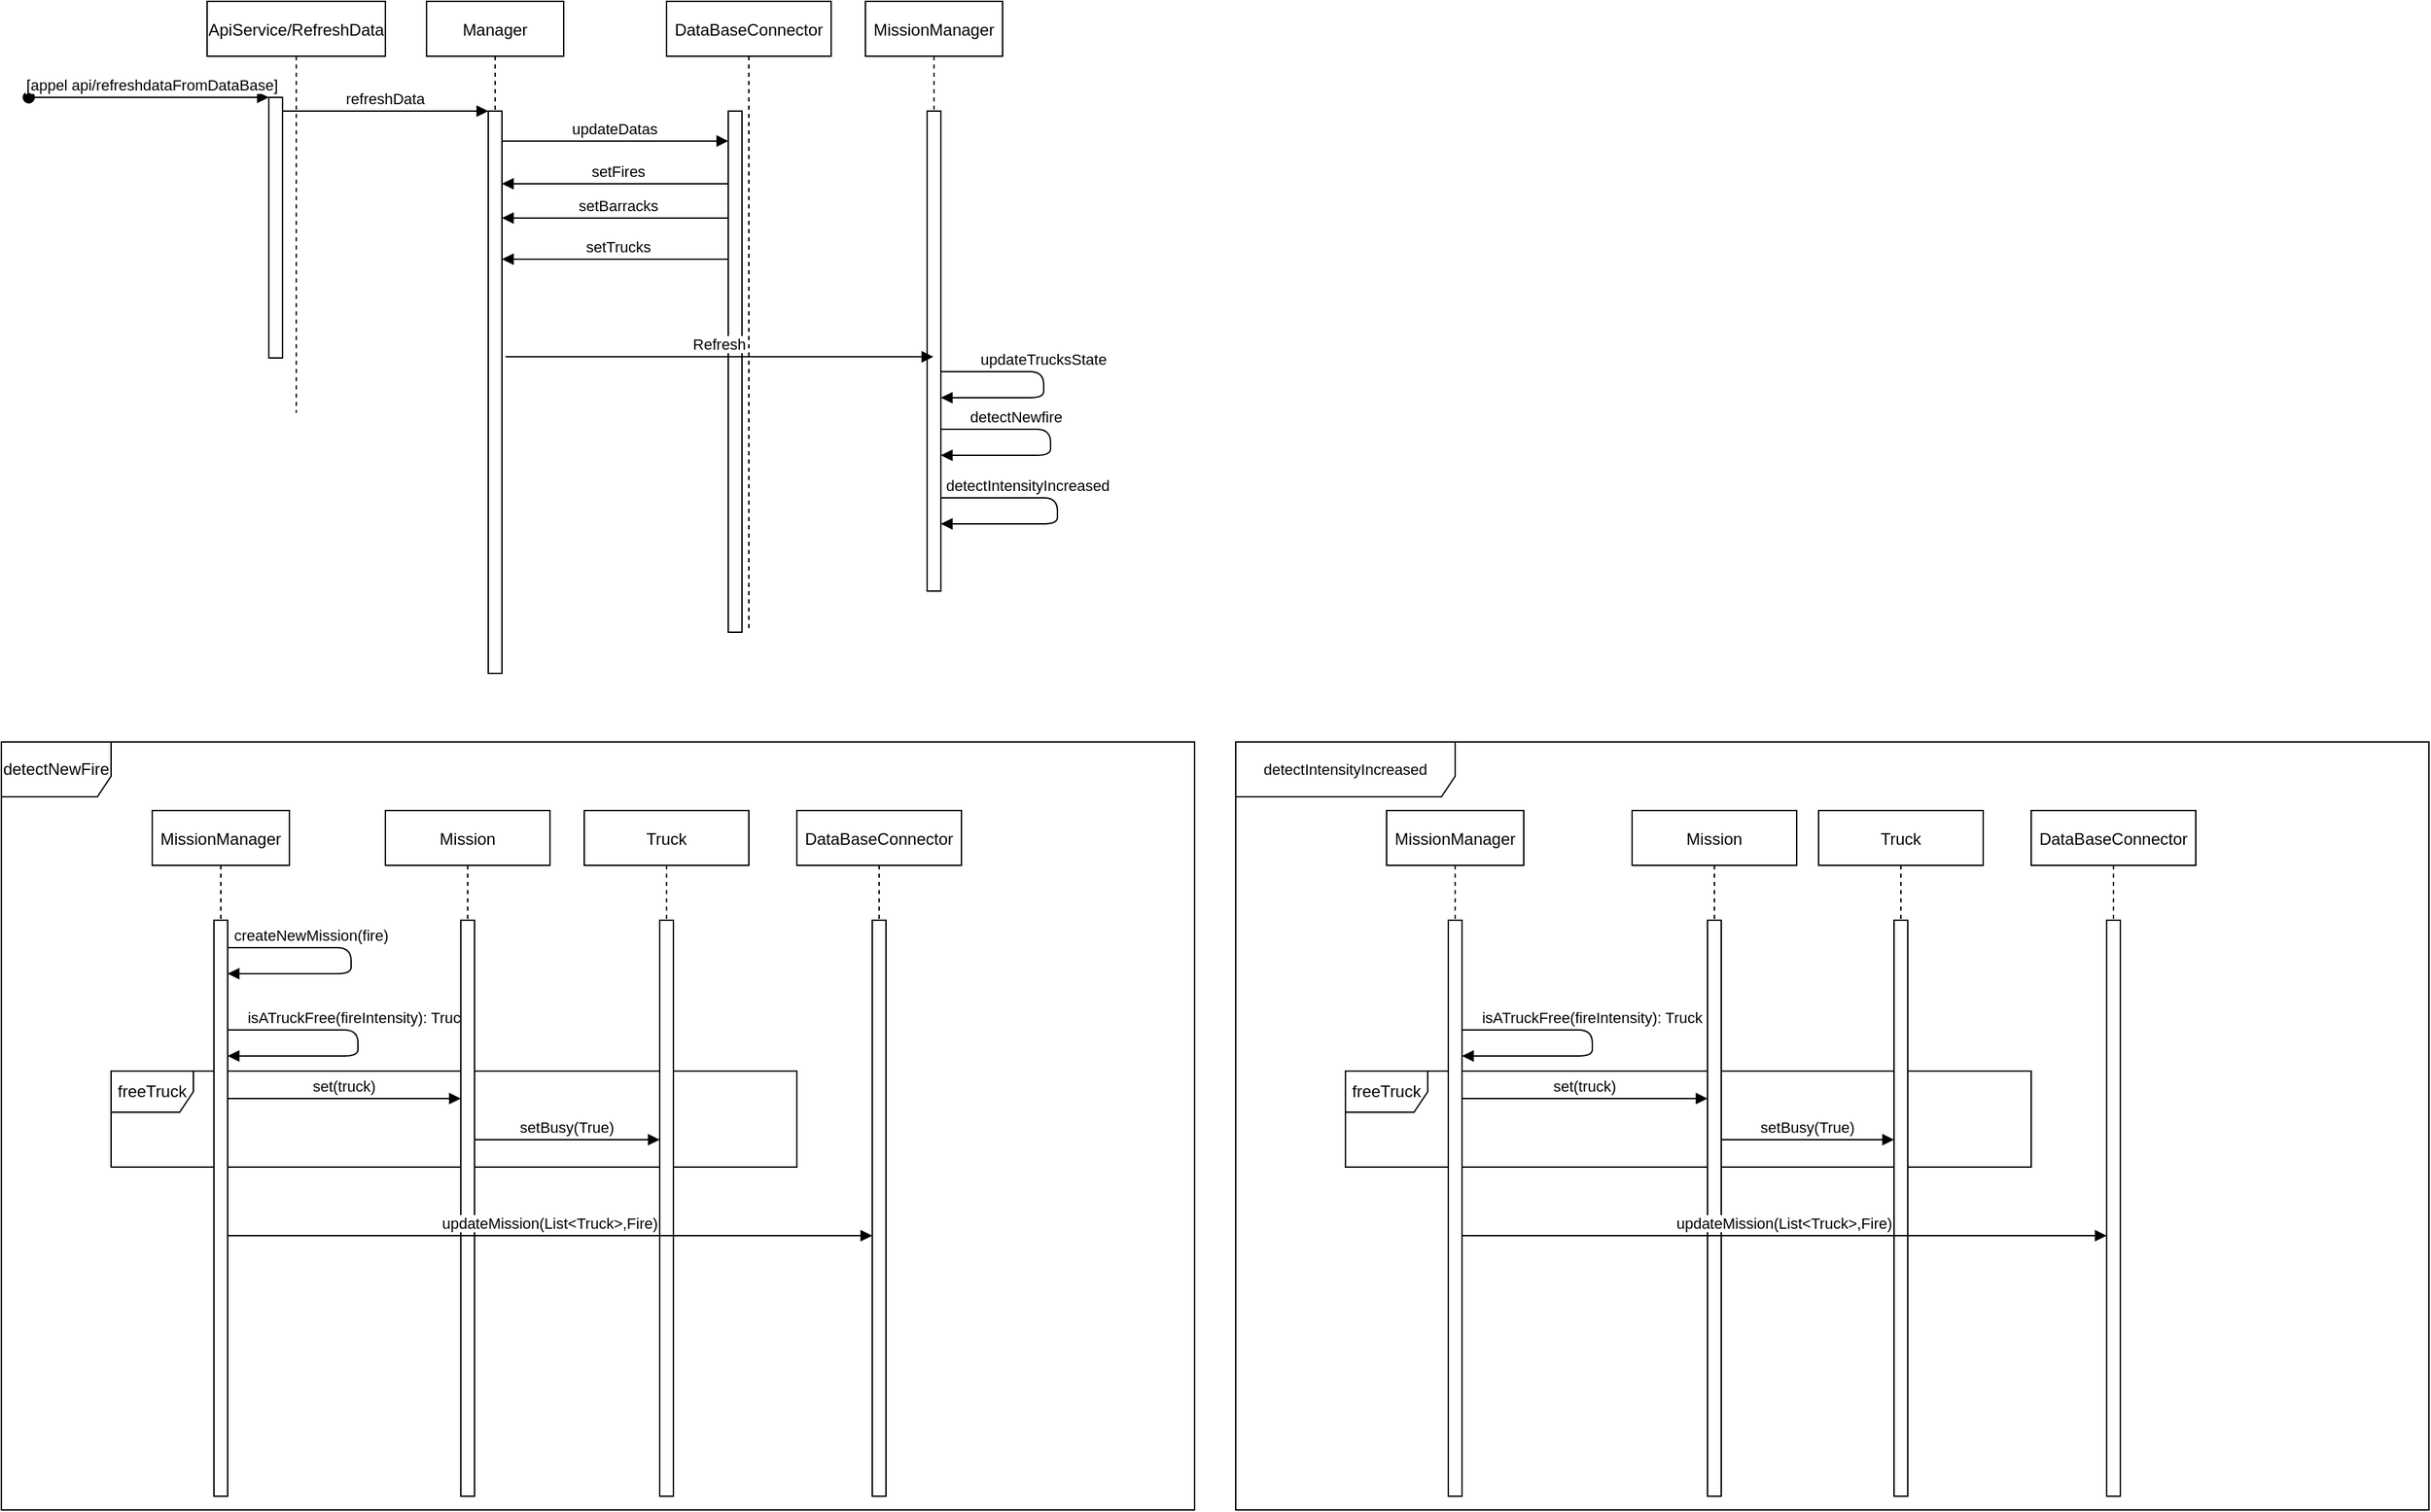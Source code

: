 <mxfile version="14.0.4" type="github">
  <diagram id="kgpKYQtTHZ0yAKxKKP6v" name="Page-1">
    <mxGraphModel dx="2528" dy="914" grid="1" gridSize="10" guides="1" tooltips="1" connect="1" arrows="1" fold="1" page="1" pageScale="1" pageWidth="850" pageHeight="1100" math="0" shadow="0">
      <root>
        <mxCell id="0" />
        <mxCell id="1" parent="0" />
        <mxCell id="GZD4Xb3dl9BsiS5UBGIe-11" value="detectNewFire" style="shape=umlFrame;whiteSpace=wrap;html=1;width=80;height=40;" vertex="1" parent="1">
          <mxGeometry x="-60" y="620" width="870" height="560" as="geometry" />
        </mxCell>
        <mxCell id="GZD4Xb3dl9BsiS5UBGIe-26" value="freeTruck" style="shape=umlFrame;whiteSpace=wrap;html=1;" vertex="1" parent="1">
          <mxGeometry x="20" y="860" width="500" height="70" as="geometry" />
        </mxCell>
        <mxCell id="3nuBFxr9cyL0pnOWT2aG-1" value="ApiService/RefreshData" style="shape=umlLifeline;perimeter=lifelinePerimeter;container=1;collapsible=0;recursiveResize=0;rounded=0;shadow=0;strokeWidth=1;" parent="1" vertex="1">
          <mxGeometry x="90" y="80" width="130" height="300" as="geometry" />
        </mxCell>
        <mxCell id="3nuBFxr9cyL0pnOWT2aG-2" value="" style="points=[];perimeter=orthogonalPerimeter;rounded=0;shadow=0;strokeWidth=1;" parent="3nuBFxr9cyL0pnOWT2aG-1" vertex="1">
          <mxGeometry x="45" y="70" width="10" height="190" as="geometry" />
        </mxCell>
        <mxCell id="3nuBFxr9cyL0pnOWT2aG-3" value="[appel api/refreshdataFromDataBase]" style="verticalAlign=bottom;startArrow=oval;endArrow=block;startSize=8;shadow=0;strokeWidth=1;" parent="3nuBFxr9cyL0pnOWT2aG-1" target="3nuBFxr9cyL0pnOWT2aG-2" edge="1">
          <mxGeometry x="0.029" relative="1" as="geometry">
            <mxPoint x="-130" y="70" as="sourcePoint" />
            <mxPoint as="offset" />
          </mxGeometry>
        </mxCell>
        <mxCell id="3nuBFxr9cyL0pnOWT2aG-5" value="Manager" style="shape=umlLifeline;perimeter=lifelinePerimeter;container=1;collapsible=0;recursiveResize=0;rounded=0;shadow=0;strokeWidth=1;" parent="1" vertex="1">
          <mxGeometry x="250" y="80" width="100" height="490" as="geometry" />
        </mxCell>
        <mxCell id="3nuBFxr9cyL0pnOWT2aG-6" value="" style="points=[];perimeter=orthogonalPerimeter;rounded=0;shadow=0;strokeWidth=1;" parent="3nuBFxr9cyL0pnOWT2aG-5" vertex="1">
          <mxGeometry x="45" y="80" width="10" height="410" as="geometry" />
        </mxCell>
        <mxCell id="3nuBFxr9cyL0pnOWT2aG-8" value="refreshData" style="verticalAlign=bottom;endArrow=block;entryX=0;entryY=0;shadow=0;strokeWidth=1;" parent="1" source="3nuBFxr9cyL0pnOWT2aG-2" target="3nuBFxr9cyL0pnOWT2aG-6" edge="1">
          <mxGeometry relative="1" as="geometry">
            <mxPoint x="275" y="160" as="sourcePoint" />
          </mxGeometry>
        </mxCell>
        <mxCell id="DopvcjN36Z4AIwr0QMlW-1" value="DataBaseConnector" style="shape=umlLifeline;perimeter=lifelinePerimeter;container=1;collapsible=0;recursiveResize=0;rounded=0;shadow=0;strokeWidth=1;" parent="1" vertex="1">
          <mxGeometry x="425" y="80" width="120" height="460" as="geometry" />
        </mxCell>
        <mxCell id="DopvcjN36Z4AIwr0QMlW-2" value="" style="points=[];perimeter=orthogonalPerimeter;rounded=0;shadow=0;strokeWidth=1;" parent="DopvcjN36Z4AIwr0QMlW-1" vertex="1">
          <mxGeometry x="45" y="80" width="10" height="380" as="geometry" />
        </mxCell>
        <mxCell id="DopvcjN36Z4AIwr0QMlW-5" value="updateDatas" style="verticalAlign=bottom;endArrow=block;shadow=0;strokeWidth=1;exitX=0.979;exitY=0.374;exitDx=0;exitDy=0;exitPerimeter=0;" parent="1" edge="1">
          <mxGeometry relative="1" as="geometry">
            <mxPoint x="304.79" y="181.84" as="sourcePoint" />
            <mxPoint x="470" y="181.84" as="targetPoint" />
          </mxGeometry>
        </mxCell>
        <mxCell id="DopvcjN36Z4AIwr0QMlW-16" value="MissionManager" style="shape=umlLifeline;perimeter=lifelinePerimeter;container=1;collapsible=0;recursiveResize=0;rounded=0;shadow=0;strokeWidth=1;" parent="1" vertex="1">
          <mxGeometry x="570" y="80" width="100" height="430" as="geometry" />
        </mxCell>
        <mxCell id="DopvcjN36Z4AIwr0QMlW-17" value="" style="points=[];perimeter=orthogonalPerimeter;rounded=0;shadow=0;strokeWidth=1;" parent="DopvcjN36Z4AIwr0QMlW-16" vertex="1">
          <mxGeometry x="45" y="80" width="10" height="350" as="geometry" />
        </mxCell>
        <mxCell id="GZD4Xb3dl9BsiS5UBGIe-1" value="detectNewfire" style="verticalAlign=bottom;endArrow=block;shadow=0;strokeWidth=1;" edge="1" parent="DopvcjN36Z4AIwr0QMlW-16">
          <mxGeometry x="-0.386" relative="1" as="geometry">
            <mxPoint x="55" y="312" as="sourcePoint" />
            <mxPoint x="55" y="331" as="targetPoint" />
            <Array as="points">
              <mxPoint x="135" y="312" />
              <mxPoint x="135" y="331" />
            </Array>
            <mxPoint as="offset" />
          </mxGeometry>
        </mxCell>
        <mxCell id="GZD4Xb3dl9BsiS5UBGIe-5" value="detectIntensityIncreased" style="verticalAlign=bottom;endArrow=block;shadow=0;strokeWidth=1;" edge="1" parent="DopvcjN36Z4AIwr0QMlW-16">
          <mxGeometry x="-0.33" relative="1" as="geometry">
            <mxPoint x="55" y="362" as="sourcePoint" />
            <mxPoint x="55" y="381" as="targetPoint" />
            <Array as="points">
              <mxPoint x="140" y="362" />
              <mxPoint x="140" y="381" />
            </Array>
            <mxPoint as="offset" />
          </mxGeometry>
        </mxCell>
        <mxCell id="GZD4Xb3dl9BsiS5UBGIe-30" value="updateTrucksState" style="verticalAlign=bottom;endArrow=block;shadow=0;strokeWidth=1;" edge="1" parent="DopvcjN36Z4AIwr0QMlW-16" source="DopvcjN36Z4AIwr0QMlW-17" target="DopvcjN36Z4AIwr0QMlW-17">
          <mxGeometry x="-0.112" relative="1" as="geometry">
            <mxPoint x="50" y="270" as="sourcePoint" />
            <mxPoint x="50" y="289" as="targetPoint" />
            <Array as="points">
              <mxPoint x="130" y="270" />
              <mxPoint x="130" y="289" />
            </Array>
            <mxPoint as="offset" />
          </mxGeometry>
        </mxCell>
        <mxCell id="DopvcjN36Z4AIwr0QMlW-22" value="Refresh" style="verticalAlign=bottom;endArrow=block;shadow=0;strokeWidth=1;exitX=1.257;exitY=0.493;exitDx=0;exitDy=0;exitPerimeter=0;" parent="1" edge="1" target="DopvcjN36Z4AIwr0QMlW-16">
          <mxGeometry relative="1" as="geometry">
            <mxPoint x="307.57" y="339.13" as="sourcePoint" />
            <mxPoint x="565" y="339.13" as="targetPoint" />
          </mxGeometry>
        </mxCell>
        <mxCell id="GZD4Xb3dl9BsiS5UBGIe-2" value="setFires" style="verticalAlign=bottom;endArrow=block;shadow=0;strokeWidth=1;" edge="1" parent="1">
          <mxGeometry x="-0.03" relative="1" as="geometry">
            <mxPoint x="470" y="213" as="sourcePoint" />
            <mxPoint x="305" y="213" as="targetPoint" />
            <mxPoint as="offset" />
          </mxGeometry>
        </mxCell>
        <mxCell id="GZD4Xb3dl9BsiS5UBGIe-3" value="setBarracks" style="verticalAlign=bottom;endArrow=block;shadow=0;strokeWidth=1;fontStyle=0" edge="1" parent="1">
          <mxGeometry x="-0.03" relative="1" as="geometry">
            <mxPoint x="470" y="238" as="sourcePoint" />
            <mxPoint x="305" y="238" as="targetPoint" />
            <mxPoint as="offset" />
          </mxGeometry>
        </mxCell>
        <mxCell id="GZD4Xb3dl9BsiS5UBGIe-4" value="setTrucks" style="verticalAlign=bottom;endArrow=block;shadow=0;strokeWidth=1;fontStyle=0" edge="1" parent="1">
          <mxGeometry x="-0.03" relative="1" as="geometry">
            <mxPoint x="470" y="268" as="sourcePoint" />
            <mxPoint x="305" y="268" as="targetPoint" />
            <mxPoint as="offset" />
          </mxGeometry>
        </mxCell>
        <mxCell id="GZD4Xb3dl9BsiS5UBGIe-12" value="MissionManager" style="shape=umlLifeline;perimeter=lifelinePerimeter;container=1;collapsible=0;recursiveResize=0;rounded=0;shadow=0;strokeWidth=1;" vertex="1" parent="1">
          <mxGeometry x="50" y="670" width="100" height="500" as="geometry" />
        </mxCell>
        <mxCell id="GZD4Xb3dl9BsiS5UBGIe-13" value="" style="points=[];perimeter=orthogonalPerimeter;rounded=0;shadow=0;strokeWidth=1;" vertex="1" parent="GZD4Xb3dl9BsiS5UBGIe-12">
          <mxGeometry x="45" y="80" width="10" height="420" as="geometry" />
        </mxCell>
        <mxCell id="GZD4Xb3dl9BsiS5UBGIe-20" value="createNewMission(fire)" style="verticalAlign=bottom;endArrow=block;shadow=0;strokeWidth=1;" edge="1" parent="GZD4Xb3dl9BsiS5UBGIe-12" source="GZD4Xb3dl9BsiS5UBGIe-13" target="GZD4Xb3dl9BsiS5UBGIe-13">
          <mxGeometry x="-0.386" relative="1" as="geometry">
            <mxPoint x="65" y="100" as="sourcePoint" />
            <mxPoint x="65" y="119" as="targetPoint" />
            <Array as="points">
              <mxPoint x="145" y="100" />
              <mxPoint x="145" y="119" />
            </Array>
            <mxPoint as="offset" />
          </mxGeometry>
        </mxCell>
        <mxCell id="GZD4Xb3dl9BsiS5UBGIe-21" value="isATruckFree(fireIntensity): Truck" style="verticalAlign=bottom;endArrow=block;shadow=0;strokeWidth=1;" edge="1" parent="GZD4Xb3dl9BsiS5UBGIe-12" source="GZD4Xb3dl9BsiS5UBGIe-13" target="GZD4Xb3dl9BsiS5UBGIe-13">
          <mxGeometry x="-0.091" relative="1" as="geometry">
            <mxPoint x="60" y="160" as="sourcePoint" />
            <mxPoint x="60" y="179" as="targetPoint" />
            <Array as="points">
              <mxPoint x="150" y="160" />
              <mxPoint x="150" y="179" />
            </Array>
            <mxPoint as="offset" />
          </mxGeometry>
        </mxCell>
        <mxCell id="GZD4Xb3dl9BsiS5UBGIe-18" value="Truck" style="shape=umlLifeline;perimeter=lifelinePerimeter;container=1;collapsible=0;recursiveResize=0;rounded=0;shadow=0;strokeWidth=1;" vertex="1" parent="1">
          <mxGeometry x="365" y="670" width="120" height="500" as="geometry" />
        </mxCell>
        <mxCell id="GZD4Xb3dl9BsiS5UBGIe-19" value="" style="points=[];perimeter=orthogonalPerimeter;rounded=0;shadow=0;strokeWidth=1;" vertex="1" parent="GZD4Xb3dl9BsiS5UBGIe-18">
          <mxGeometry x="55" y="80" width="10" height="420" as="geometry" />
        </mxCell>
        <mxCell id="GZD4Xb3dl9BsiS5UBGIe-23" value="Mission" style="shape=umlLifeline;perimeter=lifelinePerimeter;container=1;collapsible=0;recursiveResize=0;rounded=0;shadow=0;strokeWidth=1;" vertex="1" parent="1">
          <mxGeometry x="220" y="670" width="120" height="500" as="geometry" />
        </mxCell>
        <mxCell id="GZD4Xb3dl9BsiS5UBGIe-24" value="" style="points=[];perimeter=orthogonalPerimeter;rounded=0;shadow=0;strokeWidth=1;" vertex="1" parent="GZD4Xb3dl9BsiS5UBGIe-23">
          <mxGeometry x="55" y="80" width="10" height="420" as="geometry" />
        </mxCell>
        <mxCell id="GZD4Xb3dl9BsiS5UBGIe-25" value="set(truck)" style="verticalAlign=bottom;endArrow=block;shadow=0;strokeWidth=1;" edge="1" parent="1" source="GZD4Xb3dl9BsiS5UBGIe-13" target="GZD4Xb3dl9BsiS5UBGIe-24">
          <mxGeometry relative="1" as="geometry">
            <mxPoint x="90.0" y="870" as="sourcePoint" />
            <mxPoint x="401.93" y="870" as="targetPoint" />
            <Array as="points">
              <mxPoint x="230" y="880" />
            </Array>
          </mxGeometry>
        </mxCell>
        <mxCell id="GZD4Xb3dl9BsiS5UBGIe-27" value="DataBaseConnector" style="shape=umlLifeline;perimeter=lifelinePerimeter;container=1;collapsible=0;recursiveResize=0;rounded=0;shadow=0;strokeWidth=1;" vertex="1" parent="1">
          <mxGeometry x="520" y="670" width="120" height="500" as="geometry" />
        </mxCell>
        <mxCell id="GZD4Xb3dl9BsiS5UBGIe-28" value="" style="points=[];perimeter=orthogonalPerimeter;rounded=0;shadow=0;strokeWidth=1;" vertex="1" parent="GZD4Xb3dl9BsiS5UBGIe-27">
          <mxGeometry x="55" y="80" width="10" height="420" as="geometry" />
        </mxCell>
        <mxCell id="GZD4Xb3dl9BsiS5UBGIe-29" value="setBusy(True)" style="verticalAlign=bottom;endArrow=block;shadow=0;strokeWidth=1;" edge="1" parent="1" source="GZD4Xb3dl9BsiS5UBGIe-24" target="GZD4Xb3dl9BsiS5UBGIe-19">
          <mxGeometry relative="1" as="geometry">
            <mxPoint x="290" y="910" as="sourcePoint" />
            <mxPoint x="460" y="910" as="targetPoint" />
            <Array as="points">
              <mxPoint x="415" y="910" />
            </Array>
          </mxGeometry>
        </mxCell>
        <mxCell id="GZD4Xb3dl9BsiS5UBGIe-31" value="updateMission(List&lt;Truck&gt;,Fire)" style="verticalAlign=bottom;endArrow=block;shadow=0;strokeWidth=1;" edge="1" parent="1" source="GZD4Xb3dl9BsiS5UBGIe-13" target="GZD4Xb3dl9BsiS5UBGIe-28">
          <mxGeometry relative="1" as="geometry">
            <mxPoint x="115" y="980" as="sourcePoint" />
            <mxPoint x="285" y="980" as="targetPoint" />
            <Array as="points">
              <mxPoint x="240" y="980" />
            </Array>
          </mxGeometry>
        </mxCell>
        <mxCell id="GZD4Xb3dl9BsiS5UBGIe-32" value="&lt;span style=&quot;font-size: 11px ; background-color: rgb(255 , 255 , 255)&quot;&gt;detectIntensityIncreased&lt;/span&gt;" style="shape=umlFrame;whiteSpace=wrap;html=1;width=160;height=40;" vertex="1" parent="1">
          <mxGeometry x="840" y="620" width="870" height="560" as="geometry" />
        </mxCell>
        <mxCell id="GZD4Xb3dl9BsiS5UBGIe-33" value="freeTruck" style="shape=umlFrame;whiteSpace=wrap;html=1;" vertex="1" parent="1">
          <mxGeometry x="920" y="860" width="500" height="70" as="geometry" />
        </mxCell>
        <mxCell id="GZD4Xb3dl9BsiS5UBGIe-34" value="MissionManager" style="shape=umlLifeline;perimeter=lifelinePerimeter;container=1;collapsible=0;recursiveResize=0;rounded=0;shadow=0;strokeWidth=1;" vertex="1" parent="1">
          <mxGeometry x="950" y="670" width="100" height="500" as="geometry" />
        </mxCell>
        <mxCell id="GZD4Xb3dl9BsiS5UBGIe-35" value="" style="points=[];perimeter=orthogonalPerimeter;rounded=0;shadow=0;strokeWidth=1;" vertex="1" parent="GZD4Xb3dl9BsiS5UBGIe-34">
          <mxGeometry x="45" y="80" width="10" height="420" as="geometry" />
        </mxCell>
        <mxCell id="GZD4Xb3dl9BsiS5UBGIe-37" value="isATruckFree(fireIntensity): Truck" style="verticalAlign=bottom;endArrow=block;shadow=0;strokeWidth=1;" edge="1" parent="GZD4Xb3dl9BsiS5UBGIe-34" source="GZD4Xb3dl9BsiS5UBGIe-35" target="GZD4Xb3dl9BsiS5UBGIe-35">
          <mxGeometry x="-0.091" relative="1" as="geometry">
            <mxPoint x="60" y="160" as="sourcePoint" />
            <mxPoint x="60" y="179" as="targetPoint" />
            <Array as="points">
              <mxPoint x="150" y="160" />
              <mxPoint x="150" y="179" />
            </Array>
            <mxPoint as="offset" />
          </mxGeometry>
        </mxCell>
        <mxCell id="GZD4Xb3dl9BsiS5UBGIe-38" value="Truck" style="shape=umlLifeline;perimeter=lifelinePerimeter;container=1;collapsible=0;recursiveResize=0;rounded=0;shadow=0;strokeWidth=1;" vertex="1" parent="1">
          <mxGeometry x="1265" y="670" width="120" height="500" as="geometry" />
        </mxCell>
        <mxCell id="GZD4Xb3dl9BsiS5UBGIe-39" value="" style="points=[];perimeter=orthogonalPerimeter;rounded=0;shadow=0;strokeWidth=1;" vertex="1" parent="GZD4Xb3dl9BsiS5UBGIe-38">
          <mxGeometry x="55" y="80" width="10" height="420" as="geometry" />
        </mxCell>
        <mxCell id="GZD4Xb3dl9BsiS5UBGIe-40" value="Mission" style="shape=umlLifeline;perimeter=lifelinePerimeter;container=1;collapsible=0;recursiveResize=0;rounded=0;shadow=0;strokeWidth=1;" vertex="1" parent="1">
          <mxGeometry x="1129" y="670" width="120" height="500" as="geometry" />
        </mxCell>
        <mxCell id="GZD4Xb3dl9BsiS5UBGIe-41" value="" style="points=[];perimeter=orthogonalPerimeter;rounded=0;shadow=0;strokeWidth=1;" vertex="1" parent="GZD4Xb3dl9BsiS5UBGIe-40">
          <mxGeometry x="55" y="80" width="10" height="420" as="geometry" />
        </mxCell>
        <mxCell id="GZD4Xb3dl9BsiS5UBGIe-42" value="set(truck)" style="verticalAlign=bottom;endArrow=block;shadow=0;strokeWidth=1;" edge="1" parent="1" source="GZD4Xb3dl9BsiS5UBGIe-35" target="GZD4Xb3dl9BsiS5UBGIe-41">
          <mxGeometry relative="1" as="geometry">
            <mxPoint x="990.0" y="870" as="sourcePoint" />
            <mxPoint x="1301.93" y="870" as="targetPoint" />
            <Array as="points">
              <mxPoint x="1130" y="880" />
            </Array>
          </mxGeometry>
        </mxCell>
        <mxCell id="GZD4Xb3dl9BsiS5UBGIe-43" value="DataBaseConnector" style="shape=umlLifeline;perimeter=lifelinePerimeter;container=1;collapsible=0;recursiveResize=0;rounded=0;shadow=0;strokeWidth=1;" vertex="1" parent="1">
          <mxGeometry x="1420" y="670" width="120" height="500" as="geometry" />
        </mxCell>
        <mxCell id="GZD4Xb3dl9BsiS5UBGIe-44" value="" style="points=[];perimeter=orthogonalPerimeter;rounded=0;shadow=0;strokeWidth=1;" vertex="1" parent="GZD4Xb3dl9BsiS5UBGIe-43">
          <mxGeometry x="55" y="80" width="10" height="420" as="geometry" />
        </mxCell>
        <mxCell id="GZD4Xb3dl9BsiS5UBGIe-45" value="setBusy(True)" style="verticalAlign=bottom;endArrow=block;shadow=0;strokeWidth=1;" edge="1" parent="1" source="GZD4Xb3dl9BsiS5UBGIe-41" target="GZD4Xb3dl9BsiS5UBGIe-39">
          <mxGeometry relative="1" as="geometry">
            <mxPoint x="1190" y="910" as="sourcePoint" />
            <mxPoint x="1360" y="910" as="targetPoint" />
            <Array as="points">
              <mxPoint x="1315" y="910" />
            </Array>
          </mxGeometry>
        </mxCell>
        <mxCell id="GZD4Xb3dl9BsiS5UBGIe-46" value="updateMission(List&lt;Truck&gt;,Fire)" style="verticalAlign=bottom;endArrow=block;shadow=0;strokeWidth=1;" edge="1" parent="1" source="GZD4Xb3dl9BsiS5UBGIe-35" target="GZD4Xb3dl9BsiS5UBGIe-44">
          <mxGeometry relative="1" as="geometry">
            <mxPoint x="1015" y="980" as="sourcePoint" />
            <mxPoint x="1185" y="980" as="targetPoint" />
            <Array as="points">
              <mxPoint x="1140" y="980" />
            </Array>
          </mxGeometry>
        </mxCell>
      </root>
    </mxGraphModel>
  </diagram>
</mxfile>

